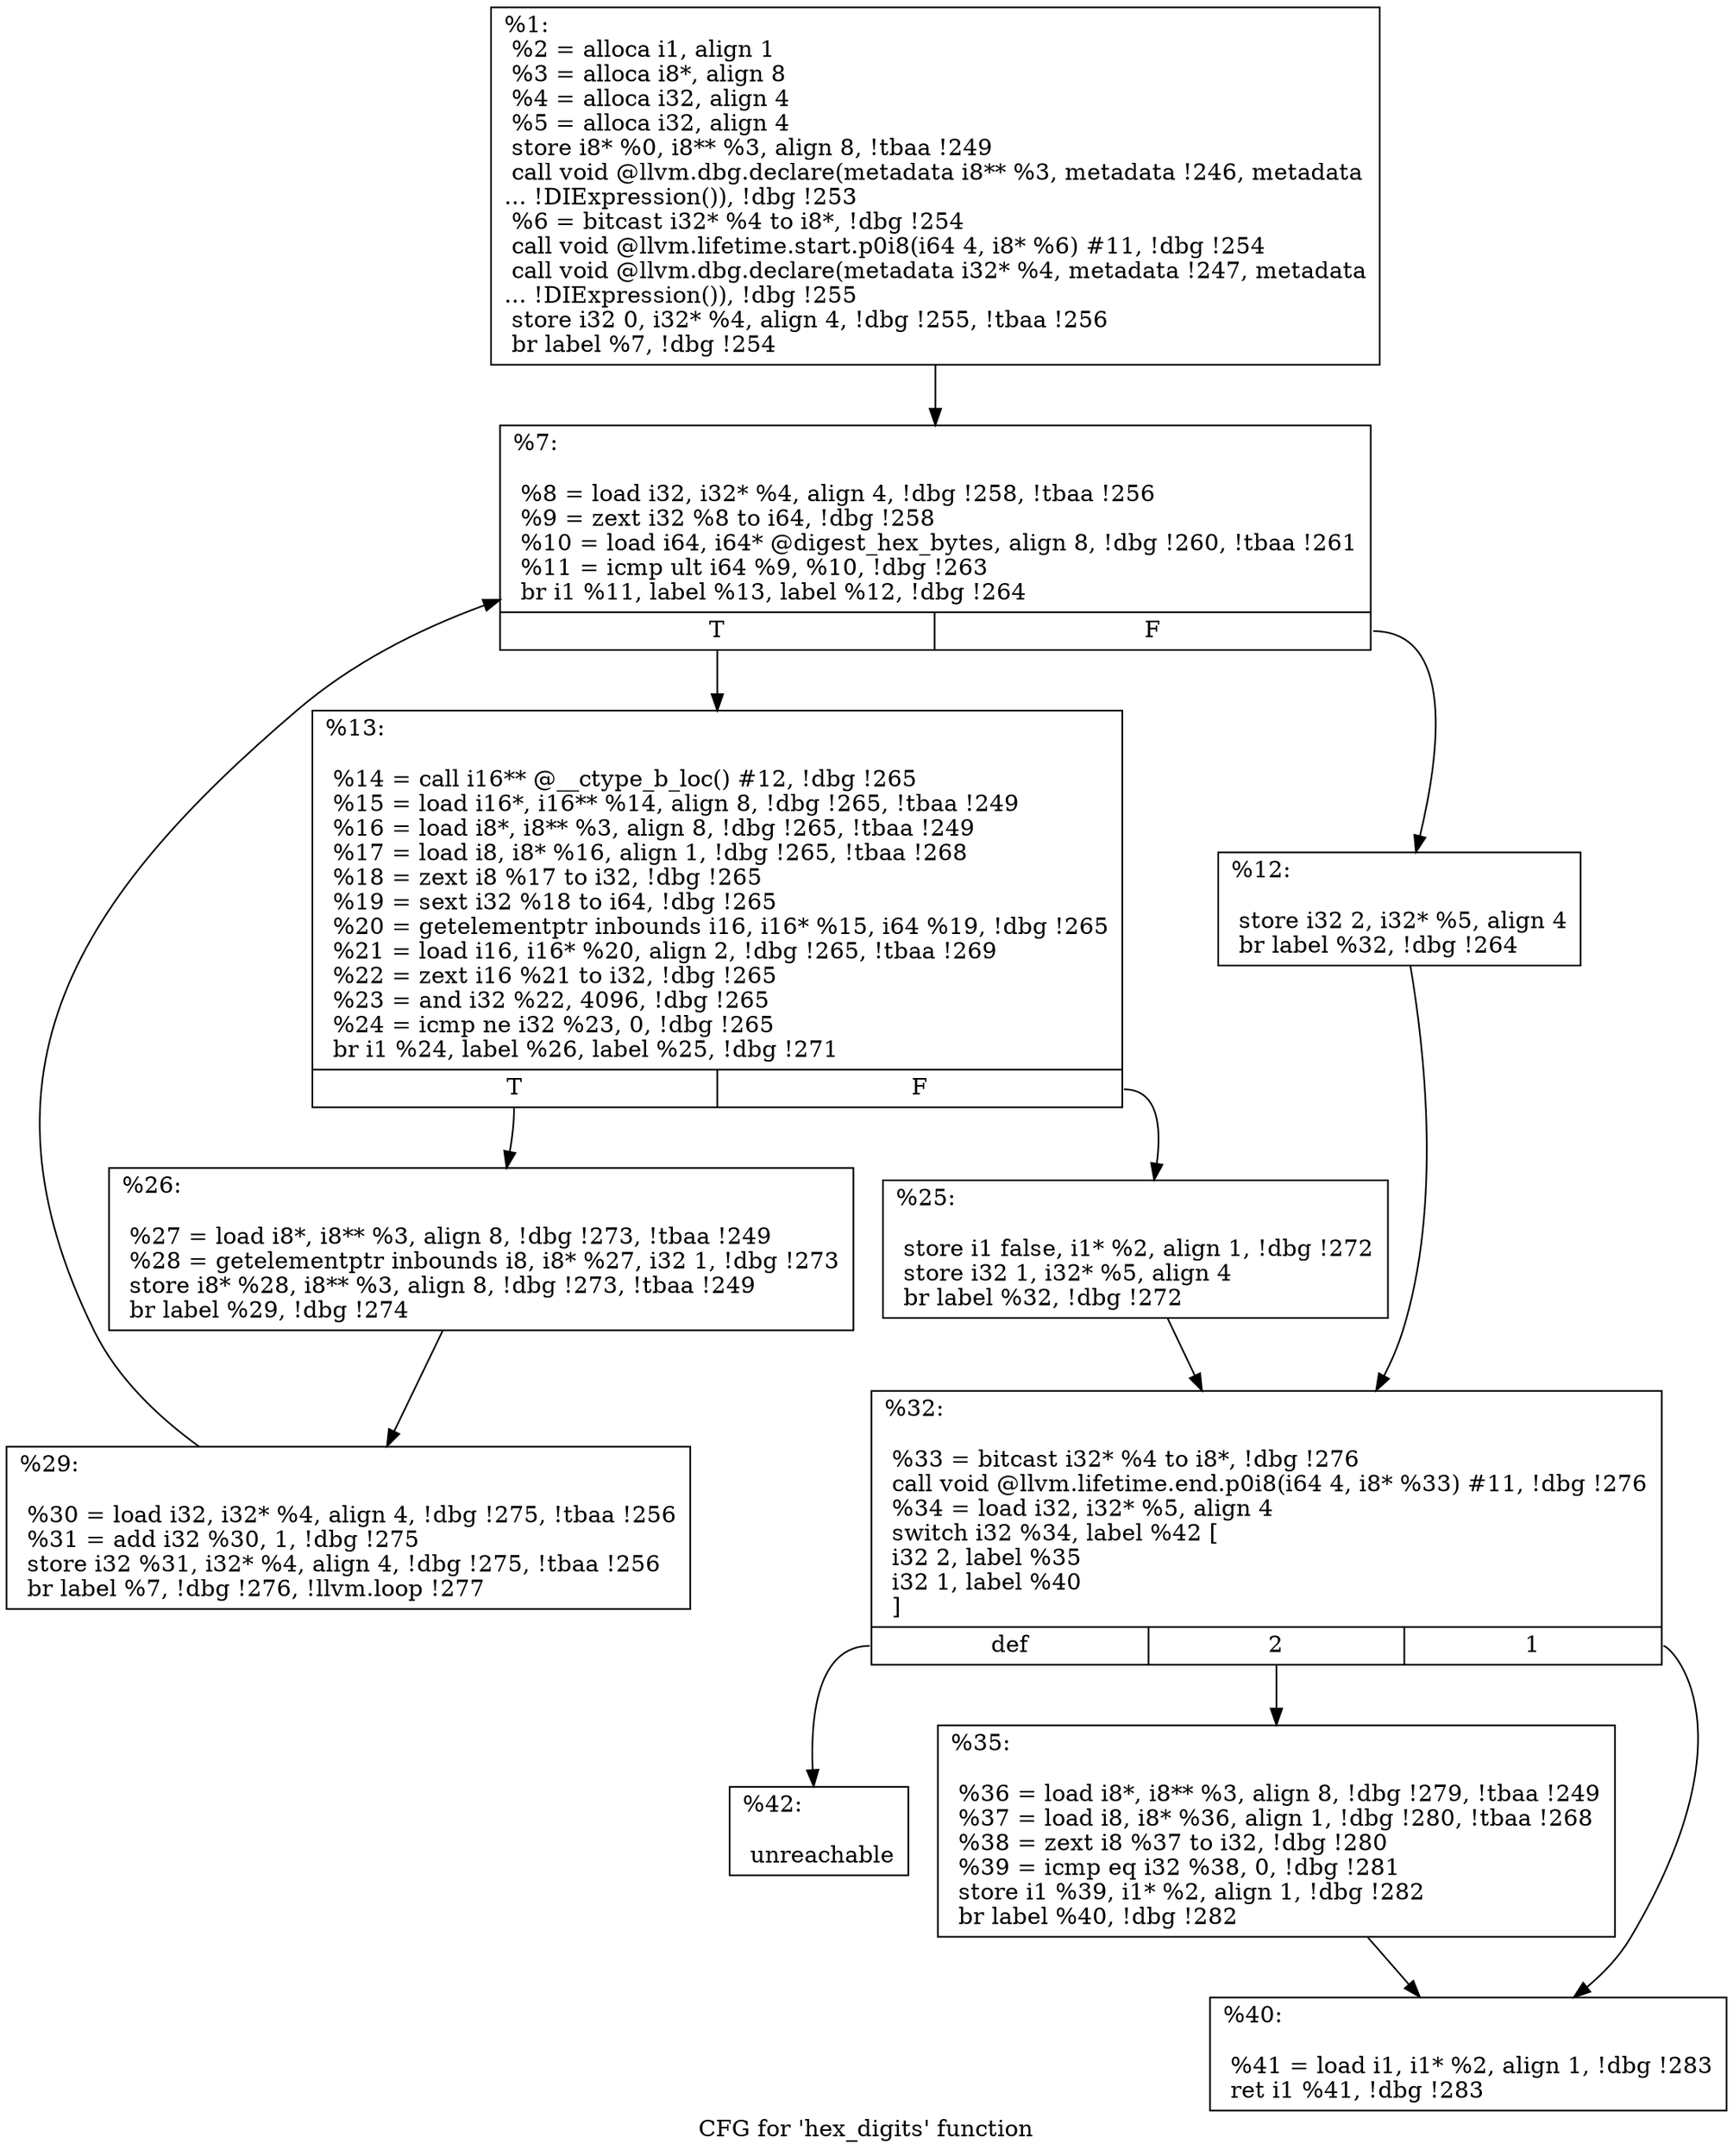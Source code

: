 digraph "CFG for 'hex_digits' function" {
	label="CFG for 'hex_digits' function";

	Node0x27044b0 [shape=record,label="{%1:\l  %2 = alloca i1, align 1\l  %3 = alloca i8*, align 8\l  %4 = alloca i32, align 4\l  %5 = alloca i32, align 4\l  store i8* %0, i8** %3, align 8, !tbaa !249\l  call void @llvm.dbg.declare(metadata i8** %3, metadata !246, metadata\l... !DIExpression()), !dbg !253\l  %6 = bitcast i32* %4 to i8*, !dbg !254\l  call void @llvm.lifetime.start.p0i8(i64 4, i8* %6) #11, !dbg !254\l  call void @llvm.dbg.declare(metadata i32* %4, metadata !247, metadata\l... !DIExpression()), !dbg !255\l  store i32 0, i32* %4, align 4, !dbg !255, !tbaa !256\l  br label %7, !dbg !254\l}"];
	Node0x27044b0 -> Node0x2704590;
	Node0x2704590 [shape=record,label="{%7:\l\l  %8 = load i32, i32* %4, align 4, !dbg !258, !tbaa !256\l  %9 = zext i32 %8 to i64, !dbg !258\l  %10 = load i64, i64* @digest_hex_bytes, align 8, !dbg !260, !tbaa !261\l  %11 = icmp ult i64 %9, %10, !dbg !263\l  br i1 %11, label %13, label %12, !dbg !264\l|{<s0>T|<s1>F}}"];
	Node0x2704590:s0 -> Node0x2704630;
	Node0x2704590:s1 -> Node0x27045e0;
	Node0x27045e0 [shape=record,label="{%12:\l\l  store i32 2, i32* %5, align 4\l  br label %32, !dbg !264\l}"];
	Node0x27045e0 -> Node0x2704770;
	Node0x2704630 [shape=record,label="{%13:\l\l  %14 = call i16** @__ctype_b_loc() #12, !dbg !265\l  %15 = load i16*, i16** %14, align 8, !dbg !265, !tbaa !249\l  %16 = load i8*, i8** %3, align 8, !dbg !265, !tbaa !249\l  %17 = load i8, i8* %16, align 1, !dbg !265, !tbaa !268\l  %18 = zext i8 %17 to i32, !dbg !265\l  %19 = sext i32 %18 to i64, !dbg !265\l  %20 = getelementptr inbounds i16, i16* %15, i64 %19, !dbg !265\l  %21 = load i16, i16* %20, align 2, !dbg !265, !tbaa !269\l  %22 = zext i16 %21 to i32, !dbg !265\l  %23 = and i32 %22, 4096, !dbg !265\l  %24 = icmp ne i32 %23, 0, !dbg !265\l  br i1 %24, label %26, label %25, !dbg !271\l|{<s0>T|<s1>F}}"];
	Node0x2704630:s0 -> Node0x27046d0;
	Node0x2704630:s1 -> Node0x2704680;
	Node0x2704680 [shape=record,label="{%25:\l\l  store i1 false, i1* %2, align 1, !dbg !272\l  store i32 1, i32* %5, align 4\l  br label %32, !dbg !272\l}"];
	Node0x2704680 -> Node0x2704770;
	Node0x27046d0 [shape=record,label="{%26:\l\l  %27 = load i8*, i8** %3, align 8, !dbg !273, !tbaa !249\l  %28 = getelementptr inbounds i8, i8* %27, i32 1, !dbg !273\l  store i8* %28, i8** %3, align 8, !dbg !273, !tbaa !249\l  br label %29, !dbg !274\l}"];
	Node0x27046d0 -> Node0x2704720;
	Node0x2704720 [shape=record,label="{%29:\l\l  %30 = load i32, i32* %4, align 4, !dbg !275, !tbaa !256\l  %31 = add i32 %30, 1, !dbg !275\l  store i32 %31, i32* %4, align 4, !dbg !275, !tbaa !256\l  br label %7, !dbg !276, !llvm.loop !277\l}"];
	Node0x2704720 -> Node0x2704590;
	Node0x2704770 [shape=record,label="{%32:\l\l  %33 = bitcast i32* %4 to i8*, !dbg !276\l  call void @llvm.lifetime.end.p0i8(i64 4, i8* %33) #11, !dbg !276\l  %34 = load i32, i32* %5, align 4\l  switch i32 %34, label %42 [\l    i32 2, label %35\l    i32 1, label %40\l  ]\l|{<s0>def|<s1>2|<s2>1}}"];
	Node0x2704770:s0 -> Node0x2704860;
	Node0x2704770:s1 -> Node0x27047c0;
	Node0x2704770:s2 -> Node0x2704810;
	Node0x27047c0 [shape=record,label="{%35:\l\l  %36 = load i8*, i8** %3, align 8, !dbg !279, !tbaa !249\l  %37 = load i8, i8* %36, align 1, !dbg !280, !tbaa !268\l  %38 = zext i8 %37 to i32, !dbg !280\l  %39 = icmp eq i32 %38, 0, !dbg !281\l  store i1 %39, i1* %2, align 1, !dbg !282\l  br label %40, !dbg !282\l}"];
	Node0x27047c0 -> Node0x2704810;
	Node0x2704810 [shape=record,label="{%40:\l\l  %41 = load i1, i1* %2, align 1, !dbg !283\l  ret i1 %41, !dbg !283\l}"];
	Node0x2704860 [shape=record,label="{%42:\l\l  unreachable\l}"];
}
